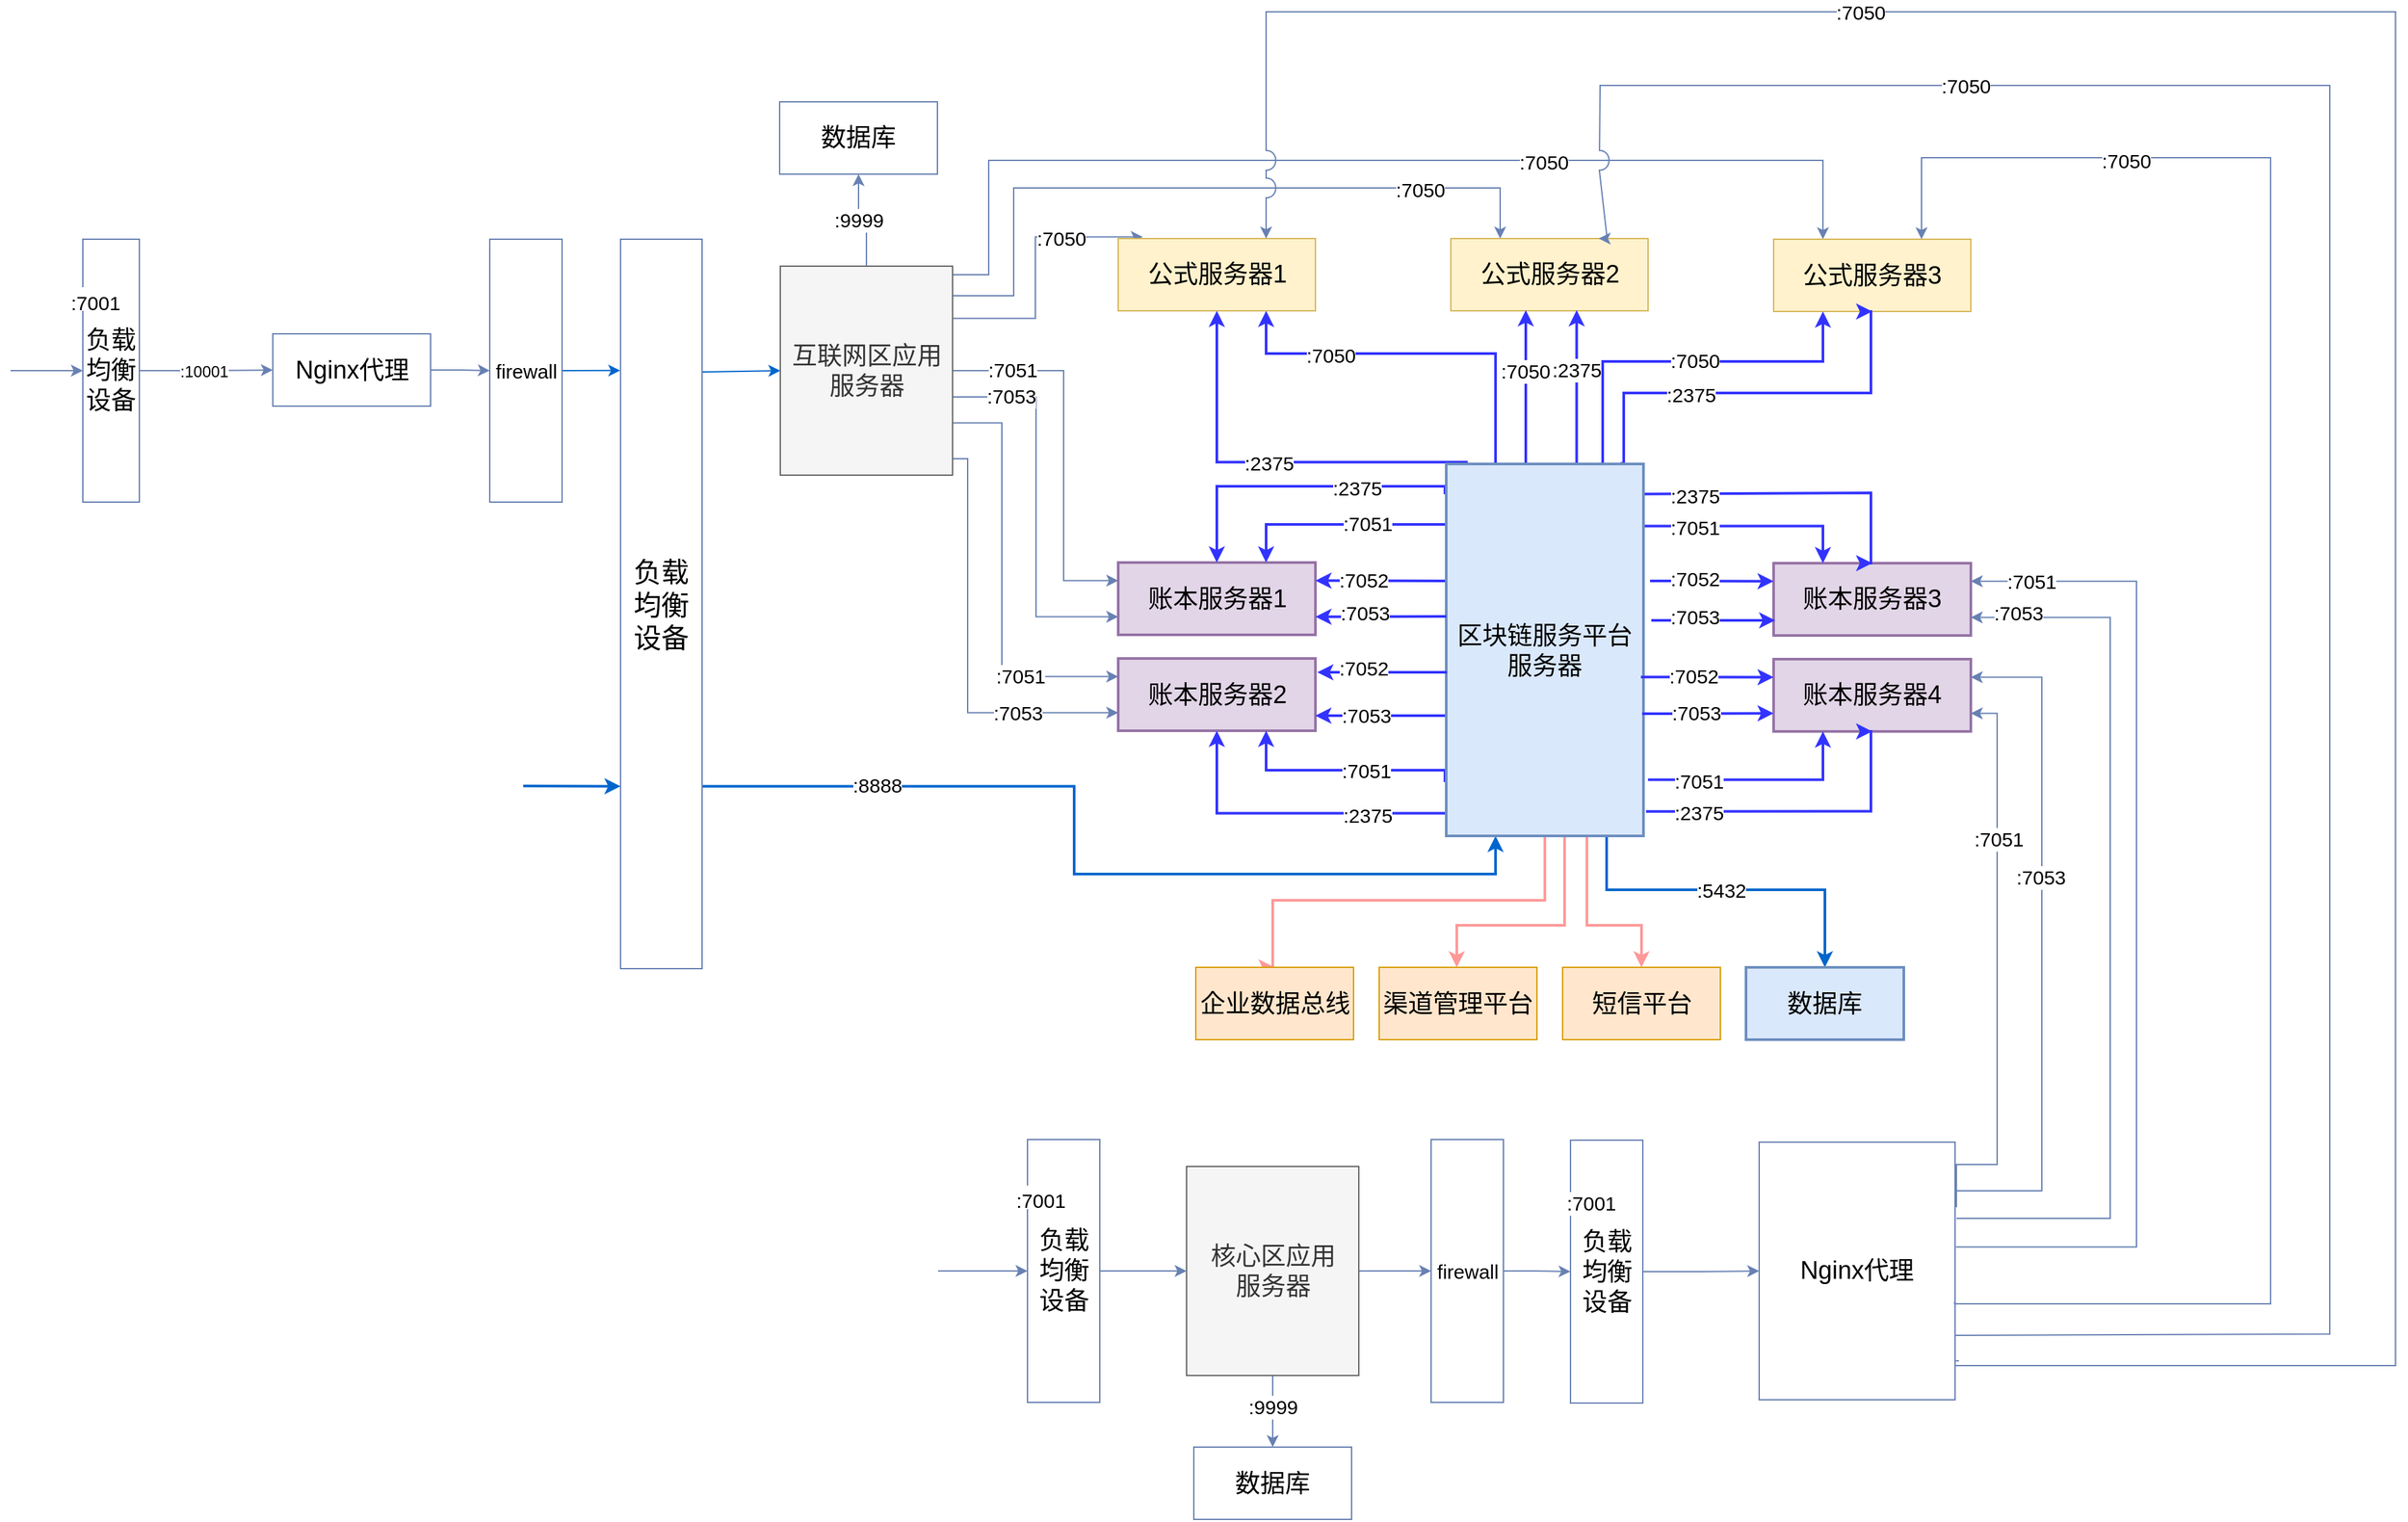 <mxfile version="11.3.0" type="github" pages="1"><diagram id="IZBP0mqrMQUnNwASLiVP" name="Page-1"><mxGraphModel dx="1553" dy="978" grid="0" gridSize="10" guides="1" tooltips="1" connect="1" arrows="1" fold="1" page="1" pageScale="1" pageWidth="3300" pageHeight="4681" math="0" shadow="0"><root><mxCell id="0"/><mxCell id="1" parent="0"/><mxCell id="jpr_xhJzr7IG5cBZJDIO-3" style="edgeStyle=orthogonalEdgeStyle;rounded=0;comic=0;jumpStyle=arc;jumpSize=15;orthogonalLoop=1;jettySize=auto;html=1;exitX=1;exitY=0.75;exitDx=0;exitDy=0;entryX=0.25;entryY=1;entryDx=0;entryDy=0;strokeColor=#0066CC;strokeWidth=2;fontSize=21;" edge="1" parent="1" source="fcVF6qdcsWGndgXev6tU-186" target="fcVF6qdcsWGndgXev6tU-217"><mxGeometry relative="1" as="geometry"><Array as="points"><mxPoint x="1324" y="1274"/><mxPoint x="1324" y="1340"/><mxPoint x="1645" y="1340"/></Array></mxGeometry></mxCell><mxCell id="jpr_xhJzr7IG5cBZJDIO-4" value=":8888" style="text;html=1;resizable=0;points=[];align=center;verticalAlign=middle;labelBackgroundColor=#ffffff;fontSize=15;" vertex="1" connectable="0" parent="jpr_xhJzr7IG5cBZJDIO-3"><mxGeometry x="-0.62" y="2" relative="1" as="geometry"><mxPoint as="offset"/></mxGeometry></mxCell><mxCell id="fcVF6qdcsWGndgXev6tU-186" value="负载均衡设备" style="rounded=0;whiteSpace=wrap;html=1;labelBackgroundColor=none;strokeColor=#6881B3;fillColor=none;fontSize=21;align=center;" parent="1" vertex="1"><mxGeometry x="979" y="857" width="62" height="555" as="geometry"/></mxCell><mxCell id="fcVF6qdcsWGndgXev6tU-290" value="负载均衡设备" style="rounded=0;whiteSpace=wrap;html=1;labelBackgroundColor=none;strokeColor=#6881B3;fillColor=none;fontSize=19;align=center;" parent="1" vertex="1"><mxGeometry x="1701.5" y="1542.5" width="55" height="200" as="geometry"/></mxCell><mxCell id="fcVF6qdcsWGndgXev6tU-182" style="edgeStyle=orthogonalEdgeStyle;rounded=0;orthogonalLoop=1;jettySize=auto;html=1;exitX=1;exitY=0.5;exitDx=0;exitDy=0;entryX=0;entryY=0.5;entryDx=0;entryDy=0;strokeColor=#6881B3;fontSize=19;" parent="1" source="fcVF6qdcsWGndgXev6tU-179" target="fcVF6qdcsWGndgXev6tU-181" edge="1"><mxGeometry relative="1" as="geometry"/></mxCell><mxCell id="fcVF6qdcsWGndgXev6tU-183" value=":10001" style="text;html=1;resizable=0;points=[];align=center;verticalAlign=middle;labelBackgroundColor=#ffffff;fontSize=12;" parent="fcVF6qdcsWGndgXev6tU-182" vertex="1" connectable="0"><mxGeometry x="-0.365" relative="1" as="geometry"><mxPoint x="16.5" y="0.5" as="offset"/></mxGeometry></mxCell><mxCell id="fcVF6qdcsWGndgXev6tU-179" value="负载均衡设备" style="rounded=0;whiteSpace=wrap;html=1;labelBackgroundColor=none;strokeColor=#6881B3;fillColor=none;fontSize=19;align=center;" parent="1" vertex="1"><mxGeometry x="570" y="857" width="43" height="200" as="geometry"/></mxCell><mxCell id="fcVF6qdcsWGndgXev6tU-180" value="" style="endArrow=classic;html=1;strokeColor=#6881B3;fontSize=19;entryX=0;entryY=0.5;entryDx=0;entryDy=0;" parent="1" target="fcVF6qdcsWGndgXev6tU-179" edge="1"><mxGeometry width="50" height="50" relative="1" as="geometry"><mxPoint x="515" y="957" as="sourcePoint"/><mxPoint x="498.5" y="932" as="targetPoint"/></mxGeometry></mxCell><mxCell id="fcVF6qdcsWGndgXev6tU-185" style="edgeStyle=orthogonalEdgeStyle;rounded=0;orthogonalLoop=1;jettySize=auto;html=1;exitX=1;exitY=0.5;exitDx=0;exitDy=0;entryX=0;entryY=0.5;entryDx=0;entryDy=0;strokeColor=#6881B3;fontSize=15;" parent="1" source="fcVF6qdcsWGndgXev6tU-181" target="fcVF6qdcsWGndgXev6tU-184" edge="1"><mxGeometry relative="1" as="geometry"/></mxCell><mxCell id="fcVF6qdcsWGndgXev6tU-181" value="Nginx代理" style="rounded=0;whiteSpace=wrap;html=1;labelBackgroundColor=none;strokeColor=#6881B3;fillColor=none;fontSize=19;align=center;" parent="1" vertex="1"><mxGeometry x="714.5" y="929" width="120" height="55" as="geometry"/></mxCell><mxCell id="jpr_xhJzr7IG5cBZJDIO-1" style="edgeStyle=orthogonalEdgeStyle;rounded=0;comic=0;jumpStyle=arc;jumpSize=15;orthogonalLoop=1;jettySize=auto;html=1;exitX=1;exitY=0.5;exitDx=0;exitDy=0;entryX=-0.005;entryY=0.18;entryDx=0;entryDy=0;entryPerimeter=0;strokeColor=#0066CC;strokeWidth=1;fontSize=15;" edge="1" parent="1" source="fcVF6qdcsWGndgXev6tU-184" target="fcVF6qdcsWGndgXev6tU-186"><mxGeometry relative="1" as="geometry"/></mxCell><mxCell id="fcVF6qdcsWGndgXev6tU-184" value="firewall" style="rounded=0;whiteSpace=wrap;html=1;labelBackgroundColor=none;strokeColor=#6881B3;fillColor=none;fontSize=15;align=center;" parent="1" vertex="1"><mxGeometry x="879.5" y="857" width="55" height="200" as="geometry"/></mxCell><mxCell id="fcVF6qdcsWGndgXev6tU-192" style="edgeStyle=orthogonalEdgeStyle;rounded=0;orthogonalLoop=1;jettySize=auto;html=1;exitX=0.5;exitY=0;exitDx=0;exitDy=0;entryX=0.5;entryY=1;entryDx=0;entryDy=0;strokeColor=#6881B3;fontSize=15;" parent="1" source="fcVF6qdcsWGndgXev6tU-189" target="fcVF6qdcsWGndgXev6tU-191" edge="1"><mxGeometry relative="1" as="geometry"/></mxCell><mxCell id="fcVF6qdcsWGndgXev6tU-193" value=":9999" style="text;html=1;resizable=0;points=[];align=center;verticalAlign=middle;labelBackgroundColor=#ffffff;fontSize=15;" parent="fcVF6qdcsWGndgXev6tU-192" vertex="1" connectable="0"><mxGeometry x="0.102" relative="1" as="geometry"><mxPoint as="offset"/></mxGeometry></mxCell><mxCell id="fcVF6qdcsWGndgXev6tU-203" style="edgeStyle=orthogonalEdgeStyle;rounded=0;orthogonalLoop=1;jettySize=auto;html=1;exitX=1;exitY=0.25;exitDx=0;exitDy=0;entryX=0.25;entryY=0;entryDx=0;entryDy=0;strokeColor=#6881B3;fontSize=15;" parent="1" source="fcVF6qdcsWGndgXev6tU-189" target="fcVF6qdcsWGndgXev6tU-198" edge="1"><mxGeometry relative="1" as="geometry"><Array as="points"><mxPoint x="1232" y="884"/><mxPoint x="1259" y="884"/><mxPoint x="1259" y="797"/><mxPoint x="1893" y="797"/></Array></mxGeometry></mxCell><mxCell id="fcVF6qdcsWGndgXev6tU-206" value=":7050" style="text;html=1;resizable=0;points=[];align=center;verticalAlign=middle;labelBackgroundColor=#ffffff;fontSize=15;" parent="fcVF6qdcsWGndgXev6tU-203" vertex="1" connectable="0"><mxGeometry x="0.444" y="-1" relative="1" as="geometry"><mxPoint x="-38.5" as="offset"/></mxGeometry></mxCell><mxCell id="fcVF6qdcsWGndgXev6tU-204" style="edgeStyle=orthogonalEdgeStyle;rounded=0;orthogonalLoop=1;jettySize=auto;html=1;exitX=1;exitY=0.25;exitDx=0;exitDy=0;entryX=0.25;entryY=0;entryDx=0;entryDy=0;strokeColor=#6881B3;fontSize=15;" parent="1" source="fcVF6qdcsWGndgXev6tU-189" target="fcVF6qdcsWGndgXev6tU-197" edge="1"><mxGeometry relative="1" as="geometry"><Array as="points"><mxPoint x="1232" y="900"/><mxPoint x="1278" y="900"/><mxPoint x="1278" y="818"/><mxPoint x="1648" y="818"/></Array></mxGeometry></mxCell><mxCell id="fcVF6qdcsWGndgXev6tU-207" value=":7050" style="text;html=1;resizable=0;points=[];align=center;verticalAlign=middle;labelBackgroundColor=#ffffff;fontSize=15;" parent="fcVF6qdcsWGndgXev6tU-204" vertex="1" connectable="0"><mxGeometry x="0.639" y="-1" relative="1" as="geometry"><mxPoint as="offset"/></mxGeometry></mxCell><mxCell id="fcVF6qdcsWGndgXev6tU-205" style="edgeStyle=orthogonalEdgeStyle;rounded=0;orthogonalLoop=1;jettySize=auto;html=1;exitX=1;exitY=0.25;exitDx=0;exitDy=0;entryX=0.124;entryY=-0.022;entryDx=0;entryDy=0;entryPerimeter=0;strokeColor=#6881B3;fontSize=15;" parent="1" source="fcVF6qdcsWGndgXev6tU-189" target="fcVF6qdcsWGndgXev6tU-196" edge="1"><mxGeometry relative="1" as="geometry"/></mxCell><mxCell id="fcVF6qdcsWGndgXev6tU-208" value=":7050" style="text;html=1;resizable=0;points=[];align=center;verticalAlign=middle;labelBackgroundColor=#ffffff;fontSize=15;" parent="fcVF6qdcsWGndgXev6tU-205" vertex="1" connectable="0"><mxGeometry x="0.4" relative="1" as="geometry"><mxPoint as="offset"/></mxGeometry></mxCell><mxCell id="fcVF6qdcsWGndgXev6tU-209" style="edgeStyle=orthogonalEdgeStyle;rounded=0;orthogonalLoop=1;jettySize=auto;html=1;exitX=1;exitY=0.5;exitDx=0;exitDy=0;entryX=0;entryY=0.25;entryDx=0;entryDy=0;strokeColor=#6881B3;fontSize=15;" parent="1" source="fcVF6qdcsWGndgXev6tU-189" target="fcVF6qdcsWGndgXev6tU-199" edge="1"><mxGeometry relative="1" as="geometry"><Array as="points"><mxPoint x="1316" y="957"/><mxPoint x="1316" y="1117"/></Array></mxGeometry></mxCell><mxCell id="fcVF6qdcsWGndgXev6tU-211" value=":7051" style="text;html=1;resizable=0;points=[];align=center;verticalAlign=middle;labelBackgroundColor=#ffffff;fontSize=15;" parent="fcVF6qdcsWGndgXev6tU-209" vertex="1" connectable="0"><mxGeometry x="-0.683" y="1" relative="1" as="geometry"><mxPoint as="offset"/></mxGeometry></mxCell><mxCell id="fcVF6qdcsWGndgXev6tU-210" style="edgeStyle=orthogonalEdgeStyle;rounded=0;orthogonalLoop=1;jettySize=auto;html=1;exitX=1;exitY=0.75;exitDx=0;exitDy=0;entryX=0;entryY=0.75;entryDx=0;entryDy=0;strokeColor=#6881B3;fontSize=15;" parent="1" source="fcVF6qdcsWGndgXev6tU-189" target="fcVF6qdcsWGndgXev6tU-199" edge="1"><mxGeometry relative="1" as="geometry"><Array as="points"><mxPoint x="1232" y="977"/><mxPoint x="1295" y="977"/><mxPoint x="1295" y="1144"/></Array></mxGeometry></mxCell><mxCell id="fcVF6qdcsWGndgXev6tU-212" value=":7053" style="text;html=1;resizable=0;points=[];align=center;verticalAlign=middle;labelBackgroundColor=#ffffff;fontSize=15;" parent="fcVF6qdcsWGndgXev6tU-210" vertex="1" connectable="0"><mxGeometry x="-0.641" y="1" relative="1" as="geometry"><mxPoint x="8" as="offset"/></mxGeometry></mxCell><mxCell id="fcVF6qdcsWGndgXev6tU-213" style="edgeStyle=orthogonalEdgeStyle;rounded=0;orthogonalLoop=1;jettySize=auto;html=1;exitX=1;exitY=0.75;exitDx=0;exitDy=0;entryX=0;entryY=0.25;entryDx=0;entryDy=0;strokeColor=#6881B3;fontSize=15;" parent="1" source="fcVF6qdcsWGndgXev6tU-189" target="fcVF6qdcsWGndgXev6tU-200" edge="1"><mxGeometry relative="1" as="geometry"><Array as="points"><mxPoint x="1269" y="997"/><mxPoint x="1269" y="1190"/></Array></mxGeometry></mxCell><mxCell id="fcVF6qdcsWGndgXev6tU-215" value=":7051" style="text;html=1;resizable=0;points=[];align=center;verticalAlign=middle;labelBackgroundColor=#ffffff;fontSize=15;" parent="fcVF6qdcsWGndgXev6tU-213" vertex="1" connectable="0"><mxGeometry x="0.529" y="1" relative="1" as="geometry"><mxPoint as="offset"/></mxGeometry></mxCell><mxCell id="fcVF6qdcsWGndgXev6tU-214" style="edgeStyle=orthogonalEdgeStyle;rounded=0;orthogonalLoop=1;jettySize=auto;html=1;exitX=1;exitY=0.75;exitDx=0;exitDy=0;entryX=0;entryY=0.75;entryDx=0;entryDy=0;strokeColor=#6881B3;fontSize=15;" parent="1" source="fcVF6qdcsWGndgXev6tU-189" target="fcVF6qdcsWGndgXev6tU-200" edge="1"><mxGeometry relative="1" as="geometry"><Array as="points"><mxPoint x="1232" y="1024"/><mxPoint x="1243" y="1024"/><mxPoint x="1243" y="1217"/></Array></mxGeometry></mxCell><mxCell id="fcVF6qdcsWGndgXev6tU-216" value=":7053" style="text;html=1;resizable=0;points=[];align=center;verticalAlign=middle;labelBackgroundColor=#ffffff;fontSize=15;" parent="fcVF6qdcsWGndgXev6tU-214" vertex="1" connectable="0"><mxGeometry x="0.507" y="1" relative="1" as="geometry"><mxPoint x="9" as="offset"/></mxGeometry></mxCell><mxCell id="fcVF6qdcsWGndgXev6tU-189" value="互联网区应用服务器" style="rounded=0;whiteSpace=wrap;html=1;labelBackgroundColor=none;strokeColor=#666666;fillColor=#f5f5f5;fontSize=19;align=center;fontColor=#333333;" parent="1" vertex="1"><mxGeometry x="1100.5" y="877.5" width="131" height="159" as="geometry"/></mxCell><mxCell id="fcVF6qdcsWGndgXev6tU-191" value="数据库" style="rounded=0;whiteSpace=wrap;html=1;labelBackgroundColor=none;strokeColor=#6881B3;fillColor=none;fontSize=19;align=center;" parent="1" vertex="1"><mxGeometry x="1100" y="752.5" width="120" height="55" as="geometry"/></mxCell><mxCell id="fcVF6qdcsWGndgXev6tU-196" value="公式服务器1" style="rounded=0;whiteSpace=wrap;html=1;labelBackgroundColor=none;strokeColor=#d6b656;fillColor=#fff2cc;fontSize=19;align=center;" parent="1" vertex="1"><mxGeometry x="1357.5" y="856.5" width="150" height="55" as="geometry"/></mxCell><mxCell id="fcVF6qdcsWGndgXev6tU-197" value="公式服务器2" style="rounded=0;whiteSpace=wrap;html=1;labelBackgroundColor=none;strokeColor=#d6b656;fillColor=#fff2cc;fontSize=19;align=center;" parent="1" vertex="1"><mxGeometry x="1610.5" y="856.5" width="150" height="55" as="geometry"/></mxCell><mxCell id="fcVF6qdcsWGndgXev6tU-198" value="公式服务器3" style="rounded=0;whiteSpace=wrap;html=1;labelBackgroundColor=none;strokeColor=#d6b656;fillColor=#fff2cc;fontSize=19;align=center;" parent="1" vertex="1"><mxGeometry x="1856" y="857" width="150" height="55" as="geometry"/></mxCell><mxCell id="fcVF6qdcsWGndgXev6tU-199" value="账本服务器1" style="rounded=0;whiteSpace=wrap;html=1;labelBackgroundColor=none;strokeColor=#9673a6;fillColor=#e1d5e7;fontSize=19;align=center;strokeWidth=2;" parent="1" vertex="1"><mxGeometry x="1357.5" y="1103" width="150" height="55" as="geometry"/></mxCell><mxCell id="fcVF6qdcsWGndgXev6tU-200" value="账本服务器2" style="rounded=0;whiteSpace=wrap;html=1;labelBackgroundColor=none;strokeColor=#9673a6;fillColor=#e1d5e7;fontSize=19;align=center;strokeWidth=2;" parent="1" vertex="1"><mxGeometry x="1357.5" y="1176" width="150" height="55" as="geometry"/></mxCell><mxCell id="fcVF6qdcsWGndgXev6tU-201" value="账本服务器3" style="rounded=0;whiteSpace=wrap;html=1;labelBackgroundColor=none;strokeColor=#9673a6;fillColor=#e1d5e7;fontSize=19;align=center;strokeWidth=2;" parent="1" vertex="1"><mxGeometry x="1856" y="1103.5" width="150" height="55" as="geometry"/></mxCell><mxCell id="fcVF6qdcsWGndgXev6tU-202" value="账本服务器4" style="rounded=0;whiteSpace=wrap;html=1;labelBackgroundColor=none;strokeColor=#9673a6;fillColor=#e1d5e7;fontSize=19;align=center;strokeWidth=2;" parent="1" vertex="1"><mxGeometry x="1856" y="1176.5" width="150" height="55" as="geometry"/></mxCell><mxCell id="fcVF6qdcsWGndgXev6tU-219" style="edgeStyle=orthogonalEdgeStyle;rounded=0;orthogonalLoop=1;jettySize=auto;html=1;entryX=0.5;entryY=0;entryDx=0;entryDy=0;strokeColor=#3333FF;fontSize=15;strokeWidth=2;" parent="1" target="fcVF6qdcsWGndgXev6tU-199" edge="1"><mxGeometry relative="1" as="geometry"><mxPoint x="1606" y="1051" as="sourcePoint"/><Array as="points"><mxPoint x="1606" y="1045"/><mxPoint x="1432" y="1045"/></Array></mxGeometry></mxCell><mxCell id="fcVF6qdcsWGndgXev6tU-228" value=":2375" style="text;html=1;resizable=0;points=[];align=center;verticalAlign=middle;labelBackgroundColor=#ffffff;fontSize=15;" parent="fcVF6qdcsWGndgXev6tU-219" vertex="1" connectable="0"><mxGeometry x="-0.169" y="-1" relative="1" as="geometry"><mxPoint x="25.5" y="1.5" as="offset"/></mxGeometry></mxCell><mxCell id="fcVF6qdcsWGndgXev6tU-220" style="edgeStyle=orthogonalEdgeStyle;rounded=0;orthogonalLoop=1;jettySize=auto;html=1;exitX=0.004;exitY=0.191;exitDx=0;exitDy=0;entryX=0.75;entryY=0;entryDx=0;entryDy=0;strokeColor=#3333FF;fontSize=15;exitPerimeter=0;strokeWidth=2;" parent="1" source="fcVF6qdcsWGndgXev6tU-217" target="fcVF6qdcsWGndgXev6tU-199" edge="1"><mxGeometry relative="1" as="geometry"><Array as="points"><mxPoint x="1470" y="1074"/></Array></mxGeometry></mxCell><mxCell id="fcVF6qdcsWGndgXev6tU-229" value=":7051" style="text;html=1;resizable=0;points=[];align=center;verticalAlign=middle;labelBackgroundColor=#ffffff;fontSize=15;" parent="fcVF6qdcsWGndgXev6tU-220" vertex="1" connectable="0"><mxGeometry x="-0.207" y="-1" relative="1" as="geometry"><mxPoint as="offset"/></mxGeometry></mxCell><mxCell id="fcVF6qdcsWGndgXev6tU-233" style="edgeStyle=orthogonalEdgeStyle;rounded=0;orthogonalLoop=1;jettySize=auto;html=1;entryX=0.5;entryY=1;entryDx=0;entryDy=0;strokeColor=#3333FF;fontSize=15;exitX=0.004;exitY=0.939;exitDx=0;exitDy=0;exitPerimeter=0;strokeWidth=2;" parent="1" source="fcVF6qdcsWGndgXev6tU-217" target="fcVF6qdcsWGndgXev6tU-200" edge="1"><mxGeometry relative="1" as="geometry"><Array as="points"><mxPoint x="1432" y="1294"/></Array></mxGeometry></mxCell><mxCell id="fcVF6qdcsWGndgXev6tU-238" value=":2375" style="text;html=1;resizable=0;points=[];align=center;verticalAlign=middle;labelBackgroundColor=#ffffff;fontSize=15;" parent="fcVF6qdcsWGndgXev6tU-233" vertex="1" connectable="0"><mxGeometry x="-0.401" y="1" relative="1" as="geometry"><mxPoint x="10" as="offset"/></mxGeometry></mxCell><mxCell id="fcVF6qdcsWGndgXev6tU-234" style="edgeStyle=orthogonalEdgeStyle;rounded=0;orthogonalLoop=1;jettySize=auto;html=1;entryX=0.75;entryY=1;entryDx=0;entryDy=0;strokeColor=#3333FF;fontSize=15;strokeWidth=2;" parent="1" target="fcVF6qdcsWGndgXev6tU-200" edge="1"><mxGeometry relative="1" as="geometry"><mxPoint x="1605" y="1269" as="sourcePoint"/><Array as="points"><mxPoint x="1606" y="1261"/><mxPoint x="1470" y="1261"/></Array></mxGeometry></mxCell><mxCell id="fcVF6qdcsWGndgXev6tU-237" value=":7051" style="text;html=1;resizable=0;points=[];align=center;verticalAlign=middle;labelBackgroundColor=#ffffff;fontSize=15;" parent="fcVF6qdcsWGndgXev6tU-234" vertex="1" connectable="0"><mxGeometry x="-0.136" relative="1" as="geometry"><mxPoint x="6" as="offset"/></mxGeometry></mxCell><mxCell id="fcVF6qdcsWGndgXev6tU-239" style="edgeStyle=orthogonalEdgeStyle;rounded=0;orthogonalLoop=1;jettySize=auto;html=1;exitX=0.994;exitY=0.081;exitDx=0;exitDy=0;entryX=0.5;entryY=0;entryDx=0;entryDy=0;strokeColor=#3333FF;fontSize=15;exitPerimeter=0;strokeWidth=2;" parent="1" source="fcVF6qdcsWGndgXev6tU-217" target="fcVF6qdcsWGndgXev6tU-201" edge="1"><mxGeometry relative="1" as="geometry"><Array as="points"><mxPoint x="1758" y="1051"/><mxPoint x="1758" y="1050"/><mxPoint x="1930" y="1050"/></Array></mxGeometry></mxCell><mxCell id="fcVF6qdcsWGndgXev6tU-247" value=":2375" style="text;html=1;resizable=0;points=[];align=center;verticalAlign=middle;labelBackgroundColor=#ffffff;fontSize=15;" parent="fcVF6qdcsWGndgXev6tU-239" vertex="1" connectable="0"><mxGeometry x="-0.615" y="-1" relative="1" as="geometry"><mxPoint x="-4" as="offset"/></mxGeometry></mxCell><mxCell id="fcVF6qdcsWGndgXev6tU-240" style="edgeStyle=orthogonalEdgeStyle;rounded=0;orthogonalLoop=1;jettySize=auto;html=1;exitX=1.004;exitY=0.167;exitDx=0;exitDy=0;entryX=0.25;entryY=0;entryDx=0;entryDy=0;strokeColor=#3333FF;fontSize=15;exitPerimeter=0;strokeWidth=2;" parent="1" source="fcVF6qdcsWGndgXev6tU-217" target="fcVF6qdcsWGndgXev6tU-201" edge="1"><mxGeometry relative="1" as="geometry"><Array as="points"><mxPoint x="1893" y="1075"/></Array></mxGeometry></mxCell><mxCell id="fcVF6qdcsWGndgXev6tU-248" value=":7051" style="text;html=1;resizable=0;points=[];align=center;verticalAlign=middle;labelBackgroundColor=#ffffff;fontSize=15;" parent="fcVF6qdcsWGndgXev6tU-240" vertex="1" connectable="0"><mxGeometry x="-0.583" relative="1" as="geometry"><mxPoint x="4" as="offset"/></mxGeometry></mxCell><mxCell id="fcVF6qdcsWGndgXev6tU-245" style="edgeStyle=orthogonalEdgeStyle;rounded=0;orthogonalLoop=1;jettySize=auto;html=1;exitX=1.013;exitY=0.934;exitDx=0;exitDy=0;entryX=0.5;entryY=1;entryDx=0;entryDy=0;strokeColor=#3333FF;fontSize=15;exitPerimeter=0;strokeWidth=2;" parent="1" source="fcVF6qdcsWGndgXev6tU-217" target="fcVF6qdcsWGndgXev6tU-202" edge="1"><mxGeometry relative="1" as="geometry"><Array as="points"><mxPoint x="1930" y="1292"/></Array></mxGeometry></mxCell><mxCell id="fcVF6qdcsWGndgXev6tU-254" value=":2375" style="text;html=1;resizable=0;points=[];align=center;verticalAlign=middle;labelBackgroundColor=#ffffff;fontSize=15;" parent="fcVF6qdcsWGndgXev6tU-245" vertex="1" connectable="0"><mxGeometry x="-0.656" relative="1" as="geometry"><mxPoint as="offset"/></mxGeometry></mxCell><mxCell id="fcVF6qdcsWGndgXev6tU-246" style="edgeStyle=orthogonalEdgeStyle;rounded=0;orthogonalLoop=1;jettySize=auto;html=1;exitX=1.023;exitY=0.849;exitDx=0;exitDy=0;entryX=0.25;entryY=1;entryDx=0;entryDy=0;strokeColor=#3333FF;fontSize=15;exitPerimeter=0;strokeWidth=2;" parent="1" source="fcVF6qdcsWGndgXev6tU-217" target="fcVF6qdcsWGndgXev6tU-202" edge="1"><mxGeometry relative="1" as="geometry"><Array as="points"><mxPoint x="1893" y="1268"/></Array></mxGeometry></mxCell><mxCell id="fcVF6qdcsWGndgXev6tU-253" value=":7051" style="text;html=1;resizable=0;points=[];align=center;verticalAlign=middle;labelBackgroundColor=#ffffff;fontSize=15;" parent="fcVF6qdcsWGndgXev6tU-246" vertex="1" connectable="0"><mxGeometry x="-0.63" relative="1" as="geometry"><mxPoint x="7" as="offset"/></mxGeometry></mxCell><mxCell id="fcVF6qdcsWGndgXev6tU-255" style="edgeStyle=orthogonalEdgeStyle;rounded=0;orthogonalLoop=1;jettySize=auto;html=1;exitX=0.109;exitY=-0.005;exitDx=0;exitDy=0;entryX=0.5;entryY=1;entryDx=0;entryDy=0;strokeColor=#3333FF;fontSize=15;exitPerimeter=0;strokeWidth=2;" parent="1" source="fcVF6qdcsWGndgXev6tU-217" target="fcVF6qdcsWGndgXev6tU-196" edge="1"><mxGeometry relative="1" as="geometry"/></mxCell><mxCell id="fcVF6qdcsWGndgXev6tU-257" value=":2375" style="text;html=1;resizable=0;points=[];align=center;verticalAlign=middle;labelBackgroundColor=#ffffff;fontSize=15;" parent="fcVF6qdcsWGndgXev6tU-255" vertex="1" connectable="0"><mxGeometry x="-0.005" relative="1" as="geometry"><mxPoint as="offset"/></mxGeometry></mxCell><mxCell id="fcVF6qdcsWGndgXev6tU-256" style="edgeStyle=orthogonalEdgeStyle;rounded=0;orthogonalLoop=1;jettySize=auto;html=1;exitX=0.25;exitY=0;exitDx=0;exitDy=0;entryX=0.75;entryY=1;entryDx=0;entryDy=0;strokeColor=#3333FF;fontSize=15;strokeWidth=2;" parent="1" source="fcVF6qdcsWGndgXev6tU-217" target="fcVF6qdcsWGndgXev6tU-196" edge="1"><mxGeometry relative="1" as="geometry"><Array as="points"><mxPoint x="1645" y="944"/><mxPoint x="1470" y="944"/></Array></mxGeometry></mxCell><mxCell id="fcVF6qdcsWGndgXev6tU-258" value=":7050" style="text;html=1;resizable=0;points=[];align=center;verticalAlign=middle;labelBackgroundColor=#ffffff;fontSize=15;" parent="fcVF6qdcsWGndgXev6tU-256" vertex="1" connectable="0"><mxGeometry x="0.441" y="1" relative="1" as="geometry"><mxPoint as="offset"/></mxGeometry></mxCell><mxCell id="fcVF6qdcsWGndgXev6tU-259" style="edgeStyle=orthogonalEdgeStyle;rounded=0;orthogonalLoop=1;jettySize=auto;html=1;exitX=0.5;exitY=0;exitDx=0;exitDy=0;entryX=0.38;entryY=0.991;entryDx=0;entryDy=0;entryPerimeter=0;strokeColor=#3333FF;fontSize=15;strokeWidth=2;" parent="1" source="fcVF6qdcsWGndgXev6tU-217" target="fcVF6qdcsWGndgXev6tU-197" edge="1"><mxGeometry relative="1" as="geometry"><Array as="points"><mxPoint x="1668" y="1028"/></Array></mxGeometry></mxCell><mxCell id="fcVF6qdcsWGndgXev6tU-261" value=":7050" style="text;html=1;resizable=0;points=[];align=center;verticalAlign=middle;labelBackgroundColor=#ffffff;fontSize=15;" parent="fcVF6qdcsWGndgXev6tU-259" vertex="1" connectable="0"><mxGeometry x="0.304" y="1" relative="1" as="geometry"><mxPoint as="offset"/></mxGeometry></mxCell><mxCell id="fcVF6qdcsWGndgXev6tU-260" style="edgeStyle=orthogonalEdgeStyle;rounded=0;orthogonalLoop=1;jettySize=auto;html=1;exitX=0.5;exitY=0;exitDx=0;exitDy=0;entryX=0.638;entryY=0.991;entryDx=0;entryDy=0;entryPerimeter=0;strokeColor=#3333FF;fontSize=15;strokeWidth=2;" parent="1" source="fcVF6qdcsWGndgXev6tU-217" target="fcVF6qdcsWGndgXev6tU-197" edge="1"><mxGeometry relative="1" as="geometry"><Array as="points"><mxPoint x="1706" y="1028"/></Array></mxGeometry></mxCell><mxCell id="fcVF6qdcsWGndgXev6tU-262" value=":2375" style="text;html=1;resizable=0;points=[];align=center;verticalAlign=middle;labelBackgroundColor=#ffffff;fontSize=15;" parent="fcVF6qdcsWGndgXev6tU-260" vertex="1" connectable="0"><mxGeometry x="0.333" relative="1" as="geometry"><mxPoint y="-2" as="offset"/></mxGeometry></mxCell><mxCell id="fcVF6qdcsWGndgXev6tU-263" style="edgeStyle=orthogonalEdgeStyle;rounded=0;orthogonalLoop=1;jettySize=auto;html=1;exitX=0.89;exitY=-0.005;exitDx=0;exitDy=0;entryX=0.5;entryY=1;entryDx=0;entryDy=0;strokeColor=#3333FF;fontSize=15;exitPerimeter=0;strokeWidth=2;" parent="1" source="fcVF6qdcsWGndgXev6tU-217" target="fcVF6qdcsWGndgXev6tU-198" edge="1"><mxGeometry relative="1" as="geometry"><Array as="points"><mxPoint x="1740" y="1028"/><mxPoint x="1742" y="1028"/><mxPoint x="1742" y="974"/><mxPoint x="1930" y="974"/></Array></mxGeometry></mxCell><mxCell id="fcVF6qdcsWGndgXev6tU-266" value=":2375" style="text;html=1;resizable=0;points=[];align=center;verticalAlign=middle;labelBackgroundColor=#ffffff;fontSize=15;" parent="fcVF6qdcsWGndgXev6tU-263" vertex="1" connectable="0"><mxGeometry x="-0.33" y="-1" relative="1" as="geometry"><mxPoint x="5" as="offset"/></mxGeometry></mxCell><mxCell id="fcVF6qdcsWGndgXev6tU-264" style="edgeStyle=orthogonalEdgeStyle;rounded=0;orthogonalLoop=1;jettySize=auto;html=1;exitX=0.75;exitY=0;exitDx=0;exitDy=0;entryX=0.25;entryY=1;entryDx=0;entryDy=0;strokeColor=#3333FF;fontSize=15;strokeWidth=2;" parent="1" source="fcVF6qdcsWGndgXev6tU-217" target="fcVF6qdcsWGndgXev6tU-198" edge="1"><mxGeometry relative="1" as="geometry"><Array as="points"><mxPoint x="1726" y="1028"/><mxPoint x="1726" y="950"/><mxPoint x="1893" y="950"/></Array></mxGeometry></mxCell><mxCell id="fcVF6qdcsWGndgXev6tU-265" value=":7050" style="text;html=1;resizable=0;points=[];align=center;verticalAlign=middle;labelBackgroundColor=#ffffff;fontSize=15;" parent="fcVF6qdcsWGndgXev6tU-264" vertex="1" connectable="0"><mxGeometry x="0.064" y="1" relative="1" as="geometry"><mxPoint as="offset"/></mxGeometry></mxCell><mxCell id="fcVF6qdcsWGndgXev6tU-273" style="edgeStyle=orthogonalEdgeStyle;rounded=0;orthogonalLoop=1;jettySize=auto;html=1;exitX=0.25;exitY=1;exitDx=0;exitDy=0;entryX=0.5;entryY=0;entryDx=0;entryDy=0;strokeColor=#FF9999;fontSize=15;strokeWidth=2;" parent="1" source="fcVF6qdcsWGndgXev6tU-217" target="fcVF6qdcsWGndgXev6tU-270" edge="1"><mxGeometry relative="1" as="geometry"><Array as="points"><mxPoint x="1682" y="1310"/><mxPoint x="1682" y="1360"/><mxPoint x="1475" y="1360"/></Array></mxGeometry></mxCell><mxCell id="fcVF6qdcsWGndgXev6tU-274" style="edgeStyle=orthogonalEdgeStyle;rounded=0;orthogonalLoop=1;jettySize=auto;html=1;exitX=0.25;exitY=1;exitDx=0;exitDy=0;strokeColor=#FF9999;fontSize=15;strokeWidth=2;" parent="1" source="fcVF6qdcsWGndgXev6tU-217" target="fcVF6qdcsWGndgXev6tU-271" edge="1"><mxGeometry relative="1" as="geometry"><Array as="points"><mxPoint x="1697" y="1310"/><mxPoint x="1697" y="1379"/><mxPoint x="1615" y="1379"/></Array></mxGeometry></mxCell><mxCell id="fcVF6qdcsWGndgXev6tU-275" style="edgeStyle=orthogonalEdgeStyle;rounded=0;orthogonalLoop=1;jettySize=auto;html=1;exitX=0.5;exitY=1;exitDx=0;exitDy=0;entryX=0.5;entryY=0;entryDx=0;entryDy=0;strokeColor=#FF9999;fontSize=15;strokeWidth=2;" parent="1" source="fcVF6qdcsWGndgXev6tU-217" target="fcVF6qdcsWGndgXev6tU-272" edge="1"><mxGeometry relative="1" as="geometry"><Array as="points"><mxPoint x="1714" y="1310"/><mxPoint x="1714" y="1379"/><mxPoint x="1755" y="1379"/></Array></mxGeometry></mxCell><mxCell id="fcVF6qdcsWGndgXev6tU-276" style="edgeStyle=orthogonalEdgeStyle;rounded=0;orthogonalLoop=1;jettySize=auto;html=1;exitX=0.75;exitY=1;exitDx=0;exitDy=0;entryX=0.5;entryY=0;entryDx=0;entryDy=0;strokeColor=#0066CC;fontSize=15;strokeWidth=2;" parent="1" source="fcVF6qdcsWGndgXev6tU-217" target="fcVF6qdcsWGndgXev6tU-267" edge="1"><mxGeometry relative="1" as="geometry"><Array as="points"><mxPoint x="1729" y="1311"/><mxPoint x="1729" y="1352"/><mxPoint x="1895" y="1352"/></Array></mxGeometry></mxCell><mxCell id="fcVF6qdcsWGndgXev6tU-277" value=":5432" style="text;html=1;resizable=0;points=[];align=center;verticalAlign=middle;labelBackgroundColor=#ffffff;fontSize=15;" parent="fcVF6qdcsWGndgXev6tU-276" vertex="1" connectable="0"><mxGeometry x="-0.005" relative="1" as="geometry"><mxPoint as="offset"/></mxGeometry></mxCell><mxCell id="fcVF6qdcsWGndgXev6tU-217" value="区块链服务平台服务器" style="rounded=0;whiteSpace=wrap;html=1;labelBackgroundColor=none;strokeColor=#6c8ebf;fillColor=#dae8fc;fontSize=19;align=center;strokeWidth=2;" parent="1" vertex="1"><mxGeometry x="1607" y="1028" width="150" height="283" as="geometry"/></mxCell><mxCell id="fcVF6qdcsWGndgXev6tU-224" value="" style="endArrow=classic;html=1;strokeColor=#3333FF;fontSize=15;entryX=1;entryY=0.25;entryDx=0;entryDy=0;strokeWidth=2;" parent="1" target="fcVF6qdcsWGndgXev6tU-199" edge="1"><mxGeometry width="50" height="50" relative="1" as="geometry"><mxPoint x="1606" y="1117" as="sourcePoint"/><mxPoint x="1593" y="1139" as="targetPoint"/></mxGeometry></mxCell><mxCell id="fcVF6qdcsWGndgXev6tU-230" value=":7052" style="text;html=1;resizable=0;points=[];align=center;verticalAlign=middle;labelBackgroundColor=#ffffff;fontSize=15;" parent="fcVF6qdcsWGndgXev6tU-224" vertex="1" connectable="0"><mxGeometry x="0.361" y="-1" relative="1" as="geometry"><mxPoint x="5" as="offset"/></mxGeometry></mxCell><mxCell id="fcVF6qdcsWGndgXev6tU-225" value="" style="endArrow=classic;html=1;strokeColor=#3333FF;fontSize=15;entryX=1;entryY=0.75;entryDx=0;entryDy=0;strokeWidth=2;" parent="1" target="fcVF6qdcsWGndgXev6tU-199" edge="1"><mxGeometry width="50" height="50" relative="1" as="geometry"><mxPoint x="1607" y="1144" as="sourcePoint"/><mxPoint x="1593" y="1185" as="targetPoint"/></mxGeometry></mxCell><mxCell id="fcVF6qdcsWGndgXev6tU-231" value=":7053" style="text;html=1;resizable=0;points=[];align=center;verticalAlign=middle;labelBackgroundColor=#ffffff;fontSize=15;" parent="fcVF6qdcsWGndgXev6tU-225" vertex="1" connectable="0"><mxGeometry x="0.281" y="-3" relative="1" as="geometry"><mxPoint x="1" as="offset"/></mxGeometry></mxCell><mxCell id="fcVF6qdcsWGndgXev6tU-226" value="" style="endArrow=classic;html=1;strokeColor=#3333FF;fontSize=15;entryX=1;entryY=0.25;entryDx=0;entryDy=0;exitX=-0.006;exitY=0.365;exitDx=0;exitDy=0;exitPerimeter=0;strokeWidth=2;" parent="1" edge="1"><mxGeometry width="50" height="50" relative="1" as="geometry"><mxPoint x="1607.5" y="1186.5" as="sourcePoint"/><mxPoint x="1508.9" y="1186.555" as="targetPoint"/></mxGeometry></mxCell><mxCell id="fcVF6qdcsWGndgXev6tU-235" value=":7052" style="text;html=1;resizable=0;points=[];align=center;verticalAlign=middle;labelBackgroundColor=#ffffff;fontSize=15;" parent="fcVF6qdcsWGndgXev6tU-226" vertex="1" connectable="0"><mxGeometry x="0.389" y="-4" relative="1" as="geometry"><mxPoint x="5" as="offset"/></mxGeometry></mxCell><mxCell id="fcVF6qdcsWGndgXev6tU-227" value="" style="endArrow=classic;html=1;strokeColor=#3333FF;fontSize=15;entryX=1;entryY=0.25;entryDx=0;entryDy=0;exitX=-0.006;exitY=0.365;exitDx=0;exitDy=0;exitPerimeter=0;strokeWidth=2;" parent="1" edge="1"><mxGeometry width="50" height="50" relative="1" as="geometry"><mxPoint x="1606" y="1219.5" as="sourcePoint"/><mxPoint x="1507.4" y="1219.555" as="targetPoint"/></mxGeometry></mxCell><mxCell id="fcVF6qdcsWGndgXev6tU-236" value=":7053" style="text;html=1;resizable=0;points=[];align=center;verticalAlign=middle;labelBackgroundColor=#ffffff;fontSize=15;" parent="fcVF6qdcsWGndgXev6tU-227" vertex="1" connectable="0"><mxGeometry x="0.359" y="-1" relative="1" as="geometry"><mxPoint x="7" as="offset"/></mxGeometry></mxCell><mxCell id="fcVF6qdcsWGndgXev6tU-241" value="" style="endArrow=classic;html=1;strokeColor=#3333FF;fontSize=15;entryX=0;entryY=0.25;entryDx=0;entryDy=0;strokeWidth=2;" parent="1" target="fcVF6qdcsWGndgXev6tU-201" edge="1"><mxGeometry width="50" height="50" relative="1" as="geometry"><mxPoint x="1762" y="1117" as="sourcePoint"/><mxPoint x="1834" y="1113" as="targetPoint"/></mxGeometry></mxCell><mxCell id="fcVF6qdcsWGndgXev6tU-249" value=":7052" style="text;html=1;resizable=0;points=[];align=center;verticalAlign=middle;labelBackgroundColor=#ffffff;fontSize=15;" parent="fcVF6qdcsWGndgXev6tU-241" vertex="1" connectable="0"><mxGeometry x="-0.365" y="2" relative="1" as="geometry"><mxPoint x="4" as="offset"/></mxGeometry></mxCell><mxCell id="fcVF6qdcsWGndgXev6tU-242" value="" style="endArrow=classic;html=1;strokeColor=#3333FF;fontSize=15;entryX=0;entryY=0.25;entryDx=0;entryDy=0;strokeWidth=2;" parent="1" edge="1"><mxGeometry width="50" height="50" relative="1" as="geometry"><mxPoint x="1763" y="1147" as="sourcePoint"/><mxPoint x="1857.2" y="1146.973" as="targetPoint"/></mxGeometry></mxCell><mxCell id="fcVF6qdcsWGndgXev6tU-250" value=":7053" style="text;html=1;resizable=0;points=[];align=center;verticalAlign=middle;labelBackgroundColor=#ffffff;fontSize=15;" parent="fcVF6qdcsWGndgXev6tU-242" vertex="1" connectable="0"><mxGeometry x="-0.509" y="3" relative="1" as="geometry"><mxPoint x="10" as="offset"/></mxGeometry></mxCell><mxCell id="fcVF6qdcsWGndgXev6tU-243" value="" style="endArrow=classic;html=1;strokeColor=#3333FF;fontSize=15;entryX=0;entryY=0.25;entryDx=0;entryDy=0;exitX=0.987;exitY=0.573;exitDx=0;exitDy=0;exitPerimeter=0;strokeWidth=2;" parent="1" source="fcVF6qdcsWGndgXev6tU-217" target="fcVF6qdcsWGndgXev6tU-202" edge="1"><mxGeometry width="50" height="50" relative="1" as="geometry"><mxPoint x="1763" y="1242" as="sourcePoint"/><mxPoint x="1813" y="1192" as="targetPoint"/></mxGeometry></mxCell><mxCell id="fcVF6qdcsWGndgXev6tU-251" value=":7052" style="text;html=1;resizable=0;points=[];align=center;verticalAlign=middle;labelBackgroundColor=#ffffff;fontSize=15;" parent="fcVF6qdcsWGndgXev6tU-243" vertex="1" connectable="0"><mxGeometry x="-0.384" y="1" relative="1" as="geometry"><mxPoint x="9" as="offset"/></mxGeometry></mxCell><mxCell id="fcVF6qdcsWGndgXev6tU-244" value="" style="endArrow=classic;html=1;strokeColor=#3333FF;fontSize=15;entryX=0;entryY=0.75;entryDx=0;entryDy=0;strokeWidth=2;" parent="1" target="fcVF6qdcsWGndgXev6tU-202" edge="1"><mxGeometry width="50" height="50" relative="1" as="geometry"><mxPoint x="1756" y="1218" as="sourcePoint"/><mxPoint x="1818" y="1250" as="targetPoint"/></mxGeometry></mxCell><mxCell id="fcVF6qdcsWGndgXev6tU-252" value=":7053" style="text;html=1;resizable=0;points=[];align=center;verticalAlign=middle;labelBackgroundColor=#ffffff;fontSize=15;" parent="fcVF6qdcsWGndgXev6tU-244" vertex="1" connectable="0"><mxGeometry x="-0.34" y="1" relative="1" as="geometry"><mxPoint x="8" as="offset"/></mxGeometry></mxCell><mxCell id="fcVF6qdcsWGndgXev6tU-267" value="数据库" style="rounded=0;whiteSpace=wrap;html=1;labelBackgroundColor=none;strokeColor=#6c8ebf;fillColor=#dae8fc;fontSize=19;align=center;strokeWidth=2;" parent="1" vertex="1"><mxGeometry x="1835" y="1411" width="120" height="55" as="geometry"/></mxCell><mxCell id="fcVF6qdcsWGndgXev6tU-270" value="企业数据总线" style="rounded=0;whiteSpace=wrap;html=1;labelBackgroundColor=none;strokeColor=#d79b00;fillColor=#ffe6cc;fontSize=19;align=center;" parent="1" vertex="1"><mxGeometry x="1416.5" y="1411" width="120" height="55" as="geometry"/></mxCell><mxCell id="fcVF6qdcsWGndgXev6tU-271" value="渠道管理平台" style="rounded=0;whiteSpace=wrap;html=1;labelBackgroundColor=none;strokeColor=#d79b00;fillColor=#ffe6cc;fontSize=19;align=center;" parent="1" vertex="1"><mxGeometry x="1556" y="1411" width="120" height="55" as="geometry"/></mxCell><mxCell id="fcVF6qdcsWGndgXev6tU-272" value="短信平台" style="rounded=0;whiteSpace=wrap;html=1;labelBackgroundColor=none;strokeColor=#d79b00;fillColor=#ffe6cc;fontSize=19;align=center;" parent="1" vertex="1"><mxGeometry x="1695.5" y="1411" width="120" height="55" as="geometry"/></mxCell><mxCell id="fcVF6qdcsWGndgXev6tU-282" style="edgeStyle=orthogonalEdgeStyle;rounded=0;orthogonalLoop=1;jettySize=auto;html=1;exitX=0.5;exitY=1;exitDx=0;exitDy=0;entryX=0.5;entryY=0;entryDx=0;entryDy=0;strokeColor=#6881B3;fontSize=15;" parent="1" source="fcVF6qdcsWGndgXev6tU-280" target="fcVF6qdcsWGndgXev6tU-281" edge="1"><mxGeometry relative="1" as="geometry"/></mxCell><mxCell id="fcVF6qdcsWGndgXev6tU-283" value=":9999" style="text;html=1;resizable=0;points=[];align=center;verticalAlign=middle;labelBackgroundColor=#ffffff;fontSize=15;" parent="fcVF6qdcsWGndgXev6tU-282" vertex="1" connectable="0"><mxGeometry x="-0.135" relative="1" as="geometry"><mxPoint as="offset"/></mxGeometry></mxCell><mxCell id="fcVF6qdcsWGndgXev6tU-291" style="edgeStyle=orthogonalEdgeStyle;rounded=0;orthogonalLoop=1;jettySize=auto;html=1;exitX=1;exitY=0.5;exitDx=0;exitDy=0;entryX=0;entryY=0.5;entryDx=0;entryDy=0;strokeColor=#6881B3;fontSize=15;" parent="1" source="fcVF6qdcsWGndgXev6tU-280" target="fcVF6qdcsWGndgXev6tU-289" edge="1"><mxGeometry relative="1" as="geometry"/></mxCell><mxCell id="fcVF6qdcsWGndgXev6tU-280" value="核心区应用&lt;br&gt;服务器" style="rounded=0;whiteSpace=wrap;html=1;labelBackgroundColor=none;strokeColor=#666666;fillColor=#f5f5f5;fontSize=19;align=center;fontColor=#333333;" parent="1" vertex="1"><mxGeometry x="1409.5" y="1562.5" width="131" height="159" as="geometry"/></mxCell><mxCell id="fcVF6qdcsWGndgXev6tU-281" value="数据库" style="rounded=0;whiteSpace=wrap;html=1;labelBackgroundColor=none;strokeColor=#6881B3;fillColor=none;fontSize=19;align=center;" parent="1" vertex="1"><mxGeometry x="1415" y="1776" width="120" height="55" as="geometry"/></mxCell><mxCell id="fcVF6qdcsWGndgXev6tU-286" style="edgeStyle=orthogonalEdgeStyle;rounded=0;orthogonalLoop=1;jettySize=auto;html=1;exitX=1;exitY=0.5;exitDx=0;exitDy=0;entryX=0;entryY=0.5;entryDx=0;entryDy=0;strokeColor=#6881B3;fontSize=15;" parent="1" source="fcVF6qdcsWGndgXev6tU-284" target="fcVF6qdcsWGndgXev6tU-280" edge="1"><mxGeometry relative="1" as="geometry"/></mxCell><mxCell id="fcVF6qdcsWGndgXev6tU-284" value="负载均衡设备" style="rounded=0;whiteSpace=wrap;html=1;labelBackgroundColor=none;strokeColor=#6881B3;fillColor=none;fontSize=19;align=center;" parent="1" vertex="1"><mxGeometry x="1288.5" y="1542" width="55" height="200" as="geometry"/></mxCell><mxCell id="fcVF6qdcsWGndgXev6tU-285" value="" style="endArrow=classic;html=1;strokeColor=#6881B3;fontSize=15;entryX=0;entryY=0.5;entryDx=0;entryDy=0;" parent="1" target="fcVF6qdcsWGndgXev6tU-284" edge="1"><mxGeometry width="50" height="50" relative="1" as="geometry"><mxPoint x="1220.5" y="1642" as="sourcePoint"/><mxPoint x="1229.5" y="1621" as="targetPoint"/></mxGeometry></mxCell><mxCell id="fcVF6qdcsWGndgXev6tU-287" style="edgeStyle=orthogonalEdgeStyle;rounded=0;orthogonalLoop=1;jettySize=auto;html=1;exitX=1;exitY=0.5;exitDx=0;exitDy=0;entryX=0;entryY=0.5;entryDx=0;entryDy=0;strokeColor=#6881B3;fontSize=15;" parent="1" source="fcVF6qdcsWGndgXev6tU-289" target="fcVF6qdcsWGndgXev6tU-290" edge="1"><mxGeometry relative="1" as="geometry"/></mxCell><mxCell id="fcVF6qdcsWGndgXev6tU-288" value=":7001" style="text;html=1;resizable=0;points=[];align=center;verticalAlign=middle;labelBackgroundColor=#ffffff;fontSize=15;" parent="fcVF6qdcsWGndgXev6tU-287" vertex="1" connectable="0"><mxGeometry x="-0.169" y="-1" relative="1" as="geometry"><mxPoint x="45" y="-53" as="offset"/></mxGeometry></mxCell><mxCell id="fcVF6qdcsWGndgXev6tU-289" value="firewall" style="rounded=0;whiteSpace=wrap;html=1;labelBackgroundColor=none;strokeColor=#6881B3;fillColor=none;fontSize=15;align=center;" parent="1" vertex="1"><mxGeometry x="1595.5" y="1542" width="55" height="200" as="geometry"/></mxCell><mxCell id="fcVF6qdcsWGndgXev6tU-293" style="edgeStyle=orthogonalEdgeStyle;rounded=0;orthogonalLoop=1;jettySize=auto;html=1;exitX=1;exitY=0.5;exitDx=0;exitDy=0;entryX=0;entryY=0.5;entryDx=0;entryDy=0;strokeColor=#6881B3;fontSize=15;" parent="1" source="fcVF6qdcsWGndgXev6tU-290" target="fcVF6qdcsWGndgXev6tU-292" edge="1"><mxGeometry relative="1" as="geometry"/></mxCell><mxCell id="fcVF6qdcsWGndgXev6tU-296" style="edgeStyle=orthogonalEdgeStyle;rounded=0;orthogonalLoop=1;jettySize=auto;html=1;exitX=1.005;exitY=0.407;exitDx=0;exitDy=0;entryX=1;entryY=0.25;entryDx=0;entryDy=0;strokeColor=#6881B3;fontSize=15;exitPerimeter=0;" parent="1" source="fcVF6qdcsWGndgXev6tU-292" target="fcVF6qdcsWGndgXev6tU-201" edge="1"><mxGeometry relative="1" as="geometry"><Array as="points"><mxPoint x="2132" y="1624"/><mxPoint x="2132" y="1117"/></Array></mxGeometry></mxCell><mxCell id="fcVF6qdcsWGndgXev6tU-301" value=":7051" style="text;html=1;resizable=0;points=[];align=center;verticalAlign=middle;labelBackgroundColor=#ffffff;fontSize=15;" parent="fcVF6qdcsWGndgXev6tU-296" vertex="1" connectable="0"><mxGeometry x="0.881" y="-1" relative="1" as="geometry"><mxPoint as="offset"/></mxGeometry></mxCell><mxCell id="fcVF6qdcsWGndgXev6tU-297" style="edgeStyle=orthogonalEdgeStyle;rounded=0;orthogonalLoop=1;jettySize=auto;html=1;entryX=1;entryY=0.75;entryDx=0;entryDy=0;strokeColor=#6881B3;fontSize=15;" parent="1" target="fcVF6qdcsWGndgXev6tU-201" edge="1"><mxGeometry relative="1" as="geometry"><mxPoint x="1995" y="1602" as="sourcePoint"/><Array as="points"><mxPoint x="2112" y="1602"/><mxPoint x="2112" y="1145"/></Array></mxGeometry></mxCell><mxCell id="fcVF6qdcsWGndgXev6tU-302" value=":7053" style="text;html=1;resizable=0;points=[];align=center;verticalAlign=middle;labelBackgroundColor=#ffffff;fontSize=15;" parent="fcVF6qdcsWGndgXev6tU-297" vertex="1" connectable="0"><mxGeometry x="0.895" y="-4" relative="1" as="geometry"><mxPoint as="offset"/></mxGeometry></mxCell><mxCell id="fcVF6qdcsWGndgXev6tU-299" style="edgeStyle=orthogonalEdgeStyle;rounded=0;orthogonalLoop=1;jettySize=auto;html=1;exitX=1;exitY=0.25;exitDx=0;exitDy=0;entryX=1;entryY=0.75;entryDx=0;entryDy=0;strokeColor=#6881B3;fontSize=15;" parent="1" source="fcVF6qdcsWGndgXev6tU-292" target="fcVF6qdcsWGndgXev6tU-202" edge="1"><mxGeometry relative="1" as="geometry"><Array as="points"><mxPoint x="1995" y="1561"/><mxPoint x="2026" y="1561"/><mxPoint x="2026" y="1218"/></Array></mxGeometry></mxCell><mxCell id="fcVF6qdcsWGndgXev6tU-303" value=":7051" style="text;html=1;resizable=0;points=[];align=center;verticalAlign=middle;labelBackgroundColor=#ffffff;fontSize=15;" parent="fcVF6qdcsWGndgXev6tU-299" vertex="1" connectable="0"><mxGeometry x="0.463" y="-1" relative="1" as="geometry"><mxPoint as="offset"/></mxGeometry></mxCell><mxCell id="fcVF6qdcsWGndgXev6tU-300" style="edgeStyle=orthogonalEdgeStyle;rounded=0;orthogonalLoop=1;jettySize=auto;html=1;exitX=1;exitY=0.25;exitDx=0;exitDy=0;entryX=1;entryY=0.25;entryDx=0;entryDy=0;strokeColor=#6881B3;fontSize=15;" parent="1" source="fcVF6qdcsWGndgXev6tU-292" target="fcVF6qdcsWGndgXev6tU-202" edge="1"><mxGeometry relative="1" as="geometry"><Array as="points"><mxPoint x="1995" y="1581"/><mxPoint x="2060" y="1581"/><mxPoint x="2060" y="1190"/></Array></mxGeometry></mxCell><mxCell id="fcVF6qdcsWGndgXev6tU-304" value=":7053" style="text;html=1;resizable=0;points=[];align=center;verticalAlign=middle;labelBackgroundColor=#ffffff;fontSize=15;" parent="fcVF6qdcsWGndgXev6tU-300" vertex="1" connectable="0"><mxGeometry x="0.213" y="1" relative="1" as="geometry"><mxPoint as="offset"/></mxGeometry></mxCell><mxCell id="fcVF6qdcsWGndgXev6tU-305" style="edgeStyle=orthogonalEdgeStyle;rounded=0;orthogonalLoop=1;jettySize=auto;html=1;exitX=1.02;exitY=0.849;exitDx=0;exitDy=0;entryX=0.75;entryY=0;entryDx=0;entryDy=0;strokeColor=#6881B3;fontSize=15;comic=0;jumpStyle=arc;jumpSize=15;exitPerimeter=0;" parent="1" source="fcVF6qdcsWGndgXev6tU-292" target="fcVF6qdcsWGndgXev6tU-196" edge="1"><mxGeometry relative="1" as="geometry"><Array as="points"><mxPoint x="1994" y="1710"/><mxPoint x="1994" y="1714"/><mxPoint x="2329" y="1714"/><mxPoint x="2329" y="684"/><mxPoint x="1470" y="684"/></Array></mxGeometry></mxCell><mxCell id="fcVF6qdcsWGndgXev6tU-310" value=":7050" style="text;html=1;resizable=0;points=[];align=center;verticalAlign=middle;labelBackgroundColor=#ffffff;fontSize=15;" parent="fcVF6qdcsWGndgXev6tU-305" vertex="1" connectable="0"><mxGeometry x="0.48" relative="1" as="geometry"><mxPoint as="offset"/></mxGeometry></mxCell><mxCell id="fcVF6qdcsWGndgXev6tU-308" style="edgeStyle=orthogonalEdgeStyle;rounded=0;comic=0;jumpStyle=arc;jumpSize=15;orthogonalLoop=1;jettySize=auto;html=1;exitX=1;exitY=0.75;exitDx=0;exitDy=0;entryX=0.75;entryY=0;entryDx=0;entryDy=0;strokeColor=#6881B3;fontSize=15;" parent="1" source="fcVF6qdcsWGndgXev6tU-292" target="fcVF6qdcsWGndgXev6tU-197" edge="1"><mxGeometry relative="1" as="geometry"><Array as="points"><mxPoint x="2279" y="1690"/><mxPoint x="2279" y="740"/><mxPoint x="1724" y="740"/></Array></mxGeometry></mxCell><mxCell id="fcVF6qdcsWGndgXev6tU-311" value=":7050" style="text;html=1;resizable=0;points=[];align=center;verticalAlign=middle;labelBackgroundColor=#ffffff;fontSize=15;" parent="fcVF6qdcsWGndgXev6tU-308" vertex="1" connectable="0"><mxGeometry x="0.586" relative="1" as="geometry"><mxPoint as="offset"/></mxGeometry></mxCell><mxCell id="fcVF6qdcsWGndgXev6tU-309" style="edgeStyle=orthogonalEdgeStyle;rounded=0;comic=0;jumpStyle=arc;jumpSize=15;orthogonalLoop=1;jettySize=auto;html=1;exitX=0.998;exitY=0.619;exitDx=0;exitDy=0;entryX=0.75;entryY=0;entryDx=0;entryDy=0;strokeColor=#6881B3;fontSize=15;exitPerimeter=0;" parent="1" source="fcVF6qdcsWGndgXev6tU-292" target="fcVF6qdcsWGndgXev6tU-198" edge="1"><mxGeometry relative="1" as="geometry"><Array as="points"><mxPoint x="1994" y="1667"/><mxPoint x="2234" y="1667"/><mxPoint x="2234" y="795"/><mxPoint x="1969" y="795"/></Array></mxGeometry></mxCell><mxCell id="fcVF6qdcsWGndgXev6tU-312" value=":7050" style="text;html=1;resizable=0;points=[];align=center;verticalAlign=middle;labelBackgroundColor=#ffffff;fontSize=15;" parent="fcVF6qdcsWGndgXev6tU-309" vertex="1" connectable="0"><mxGeometry x="0.699" y="2" relative="1" as="geometry"><mxPoint as="offset"/></mxGeometry></mxCell><mxCell id="fcVF6qdcsWGndgXev6tU-292" value="Nginx代理" style="rounded=0;whiteSpace=wrap;html=1;labelBackgroundColor=none;strokeColor=#6881B3;fillColor=none;fontSize=19;align=center;" parent="1" vertex="1"><mxGeometry x="1845" y="1544" width="149" height="196" as="geometry"/></mxCell><mxCell id="fcVF6qdcsWGndgXev6tU-294" value=":7001" style="text;html=1;resizable=0;points=[];autosize=1;align=left;verticalAlign=top;spacingTop=-4;fontSize=15;fillColor=#ffffff;" parent="1" vertex="1"><mxGeometry x="558.5" y="893.5" width="48" height="18" as="geometry"/></mxCell><mxCell id="fcVF6qdcsWGndgXev6tU-295" value=":7001" style="text;html=1;resizable=0;points=[];autosize=1;align=left;verticalAlign=top;spacingTop=-4;fontSize=15;fillColor=#ffffff;" parent="1" vertex="1"><mxGeometry x="1278" y="1577" width="48" height="18" as="geometry"/></mxCell><mxCell id="jpr_xhJzr7IG5cBZJDIO-2" value="" style="endArrow=classic;html=1;strokeColor=#0066CC;strokeWidth=2;fontSize=21;entryX=0;entryY=0.75;entryDx=0;entryDy=0;" edge="1" parent="1" target="fcVF6qdcsWGndgXev6tU-186"><mxGeometry width="50" height="50" relative="1" as="geometry"><mxPoint x="905" y="1273" as="sourcePoint"/><mxPoint x="905" y="1275" as="targetPoint"/></mxGeometry></mxCell><mxCell id="jpr_xhJzr7IG5cBZJDIO-6" value="" style="endArrow=classic;html=1;strokeColor=#0066CC;strokeWidth=1;fontSize=15;entryX=0;entryY=0.5;entryDx=0;entryDy=0;exitX=1.005;exitY=0.182;exitDx=0;exitDy=0;exitPerimeter=0;" edge="1" parent="1" source="fcVF6qdcsWGndgXev6tU-186" target="fcVF6qdcsWGndgXev6tU-189"><mxGeometry width="50" height="50" relative="1" as="geometry"><mxPoint x="1059" y="1019" as="sourcePoint"/><mxPoint x="1109" y="969" as="targetPoint"/></mxGeometry></mxCell></root></mxGraphModel></diagram></mxfile>